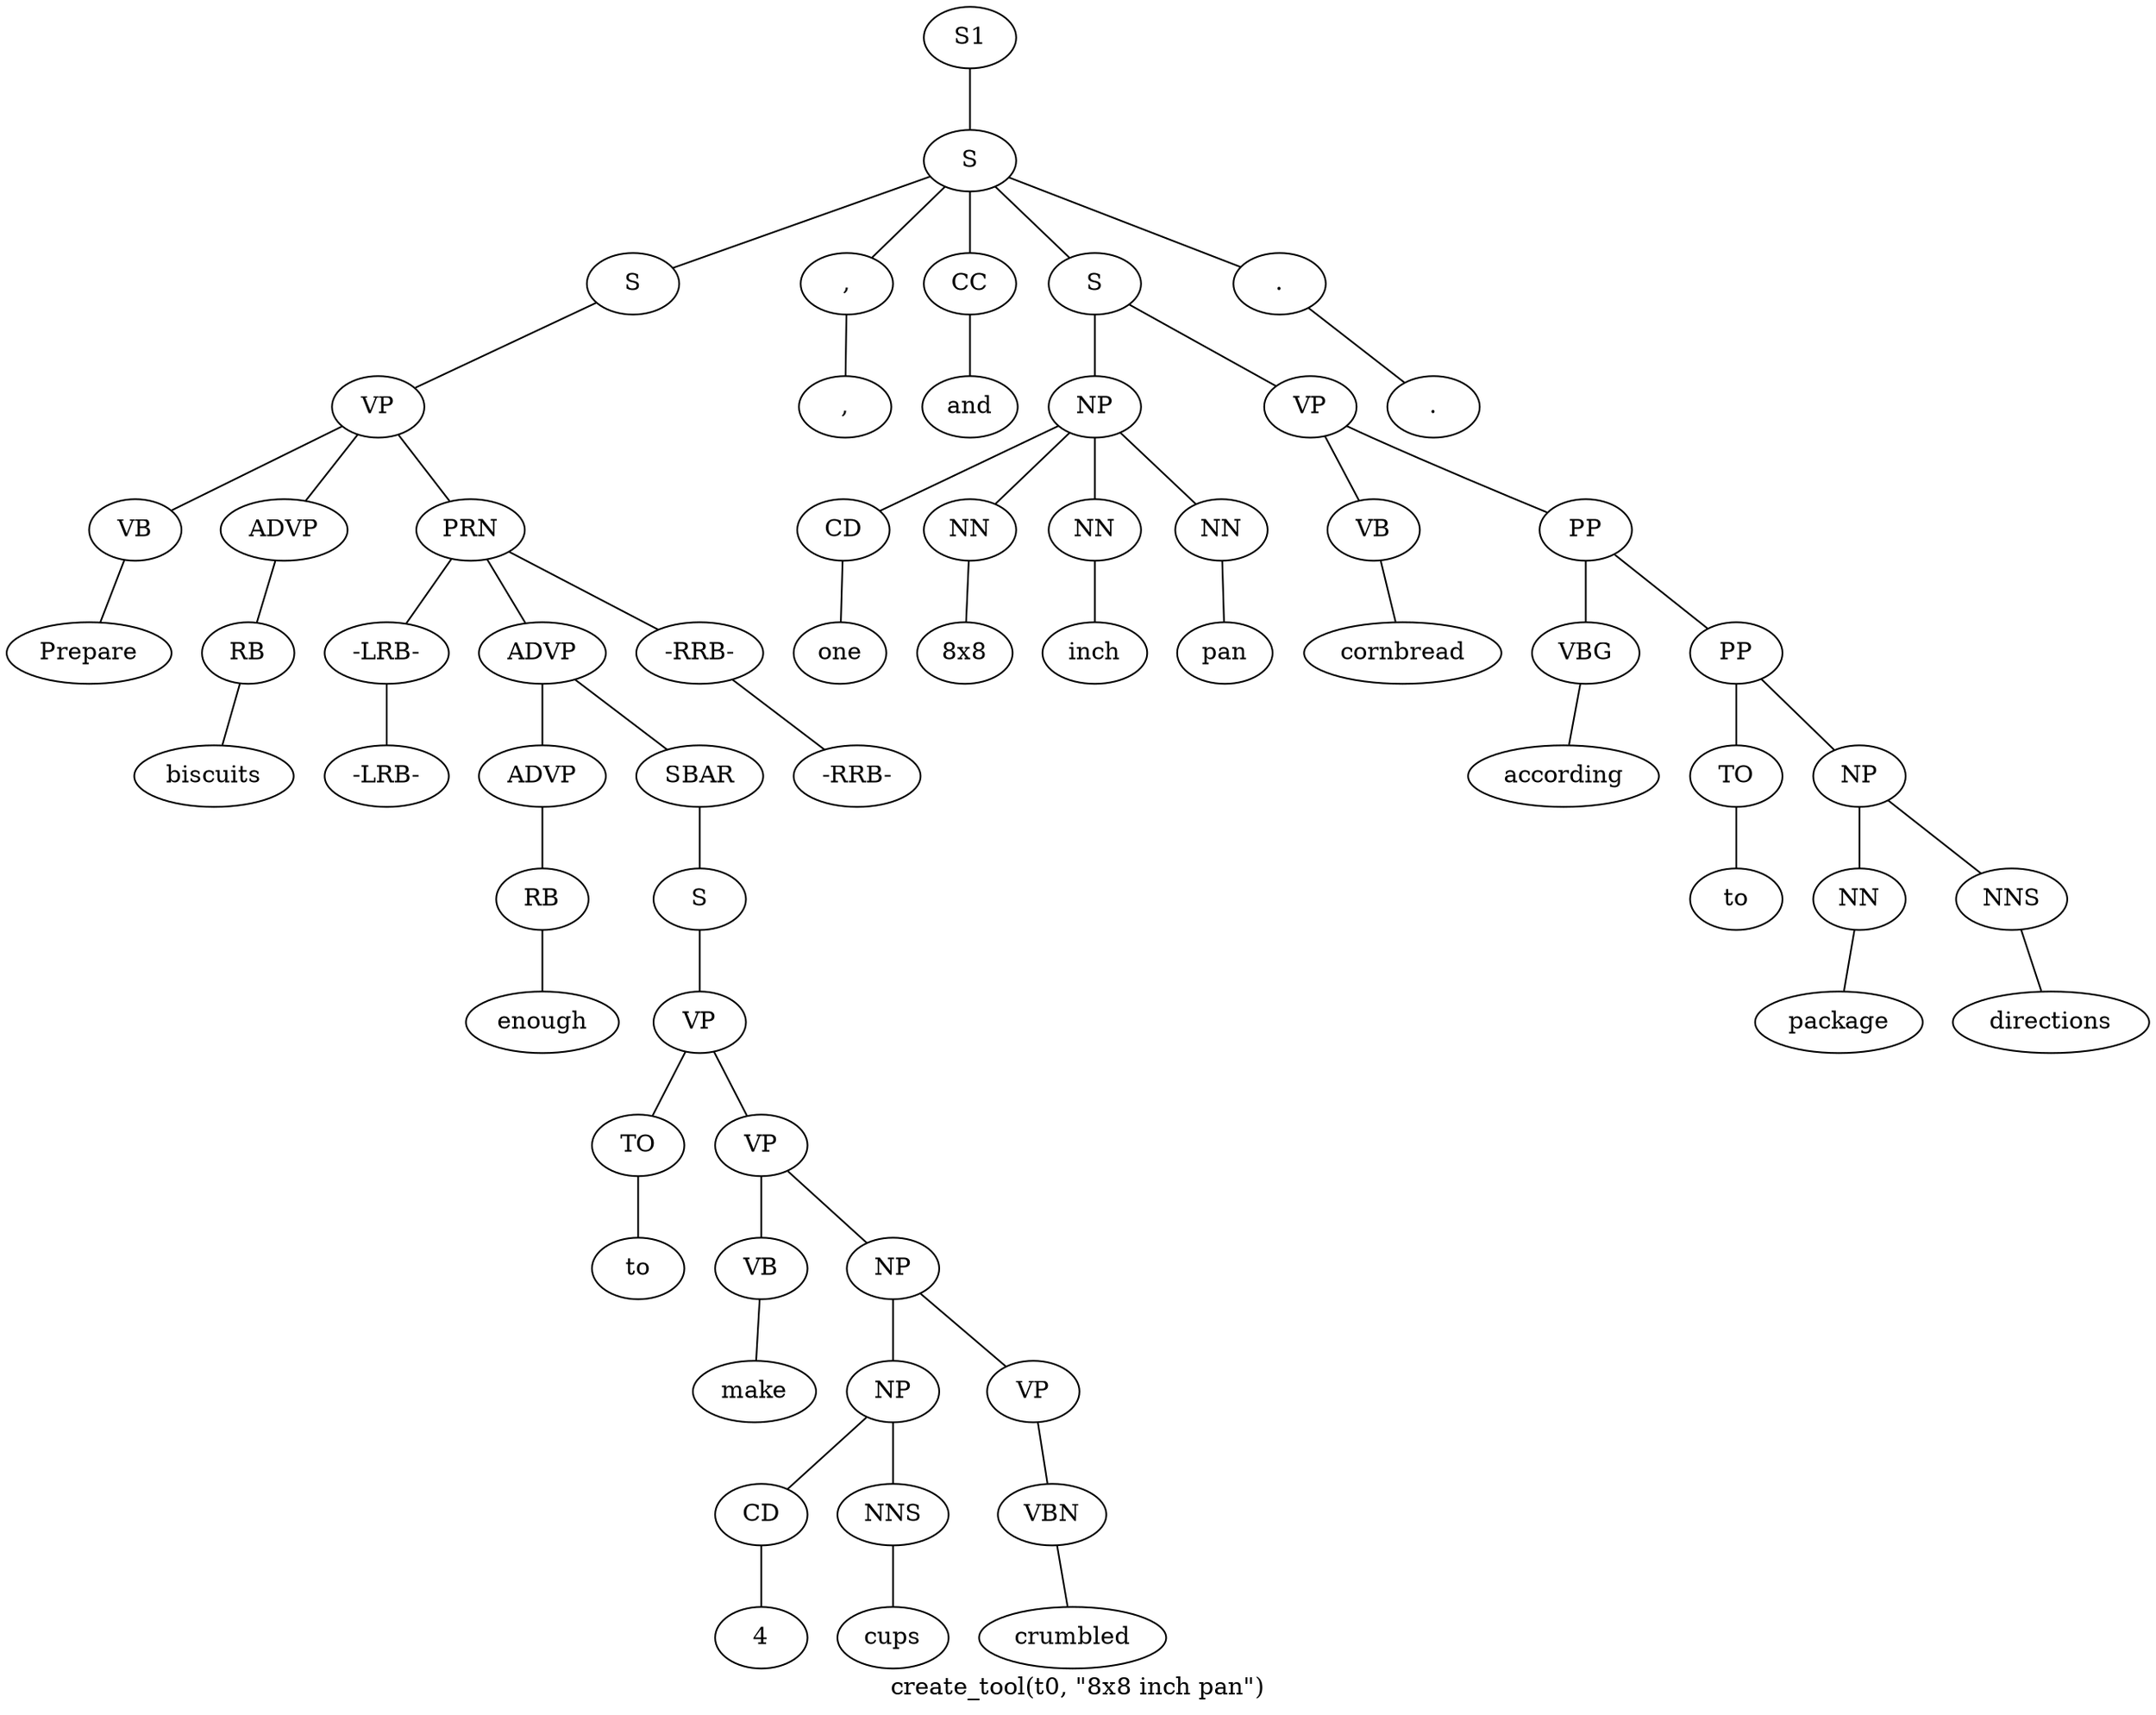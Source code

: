 graph SyntaxGraph {
	label = "create_tool(t0, \"8x8 inch pan\")";
	Node0 [label="S1"];
	Node1 [label="S"];
	Node2 [label="S"];
	Node3 [label="VP"];
	Node4 [label="VB"];
	Node5 [label="Prepare"];
	Node6 [label="ADVP"];
	Node7 [label="RB"];
	Node8 [label="biscuits"];
	Node9 [label="PRN"];
	Node10 [label="-LRB-"];
	Node11 [label="-LRB-"];
	Node12 [label="ADVP"];
	Node13 [label="ADVP"];
	Node14 [label="RB"];
	Node15 [label="enough"];
	Node16 [label="SBAR"];
	Node17 [label="S"];
	Node18 [label="VP"];
	Node19 [label="TO"];
	Node20 [label="to"];
	Node21 [label="VP"];
	Node22 [label="VB"];
	Node23 [label="make"];
	Node24 [label="NP"];
	Node25 [label="NP"];
	Node26 [label="CD"];
	Node27 [label="4"];
	Node28 [label="NNS"];
	Node29 [label="cups"];
	Node30 [label="VP"];
	Node31 [label="VBN"];
	Node32 [label="crumbled"];
	Node33 [label="-RRB-"];
	Node34 [label="-RRB-"];
	Node35 [label=","];
	Node36 [label=","];
	Node37 [label="CC"];
	Node38 [label="and"];
	Node39 [label="S"];
	Node40 [label="NP"];
	Node41 [label="CD"];
	Node42 [label="one"];
	Node43 [label="NN"];
	Node44 [label="8x8"];
	Node45 [label="NN"];
	Node46 [label="inch"];
	Node47 [label="NN"];
	Node48 [label="pan"];
	Node49 [label="VP"];
	Node50 [label="VB"];
	Node51 [label="cornbread"];
	Node52 [label="PP"];
	Node53 [label="VBG"];
	Node54 [label="according"];
	Node55 [label="PP"];
	Node56 [label="TO"];
	Node57 [label="to"];
	Node58 [label="NP"];
	Node59 [label="NN"];
	Node60 [label="package"];
	Node61 [label="NNS"];
	Node62 [label="directions"];
	Node63 [label="."];
	Node64 [label="."];

	Node0 -- Node1;
	Node1 -- Node2;
	Node1 -- Node35;
	Node1 -- Node37;
	Node1 -- Node39;
	Node1 -- Node63;
	Node2 -- Node3;
	Node3 -- Node4;
	Node3 -- Node6;
	Node3 -- Node9;
	Node4 -- Node5;
	Node6 -- Node7;
	Node7 -- Node8;
	Node9 -- Node10;
	Node9 -- Node12;
	Node9 -- Node33;
	Node10 -- Node11;
	Node12 -- Node13;
	Node12 -- Node16;
	Node13 -- Node14;
	Node14 -- Node15;
	Node16 -- Node17;
	Node17 -- Node18;
	Node18 -- Node19;
	Node18 -- Node21;
	Node19 -- Node20;
	Node21 -- Node22;
	Node21 -- Node24;
	Node22 -- Node23;
	Node24 -- Node25;
	Node24 -- Node30;
	Node25 -- Node26;
	Node25 -- Node28;
	Node26 -- Node27;
	Node28 -- Node29;
	Node30 -- Node31;
	Node31 -- Node32;
	Node33 -- Node34;
	Node35 -- Node36;
	Node37 -- Node38;
	Node39 -- Node40;
	Node39 -- Node49;
	Node40 -- Node41;
	Node40 -- Node43;
	Node40 -- Node45;
	Node40 -- Node47;
	Node41 -- Node42;
	Node43 -- Node44;
	Node45 -- Node46;
	Node47 -- Node48;
	Node49 -- Node50;
	Node49 -- Node52;
	Node50 -- Node51;
	Node52 -- Node53;
	Node52 -- Node55;
	Node53 -- Node54;
	Node55 -- Node56;
	Node55 -- Node58;
	Node56 -- Node57;
	Node58 -- Node59;
	Node58 -- Node61;
	Node59 -- Node60;
	Node61 -- Node62;
	Node63 -- Node64;
}